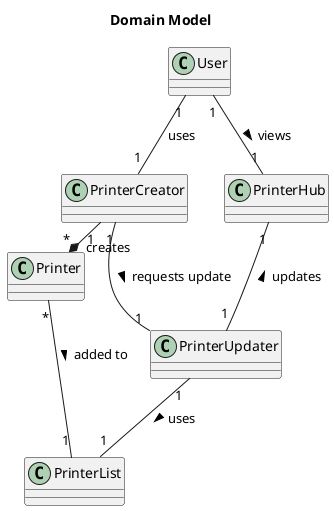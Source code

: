 @startuml
title Domain Model
class Printer
class PrinterList
class User
class PrinterHub
class PrinterCreator
class PrinterUpdater

User"1" -- "1"PrinterHub : views >
User"1" - "1"PrinterCreator : uses
PrinterCreator "1" -* "*"Printer : creates
Printer"*" - "1"PrinterList : added to >
PrinterCreator"1" -- "1"PrinterUpdater : requests update >
PrinterUpdater"1" -- "1"PrinterList : uses >
PrinterHub"1" -- "1"PrinterUpdater : updates <
@enduml